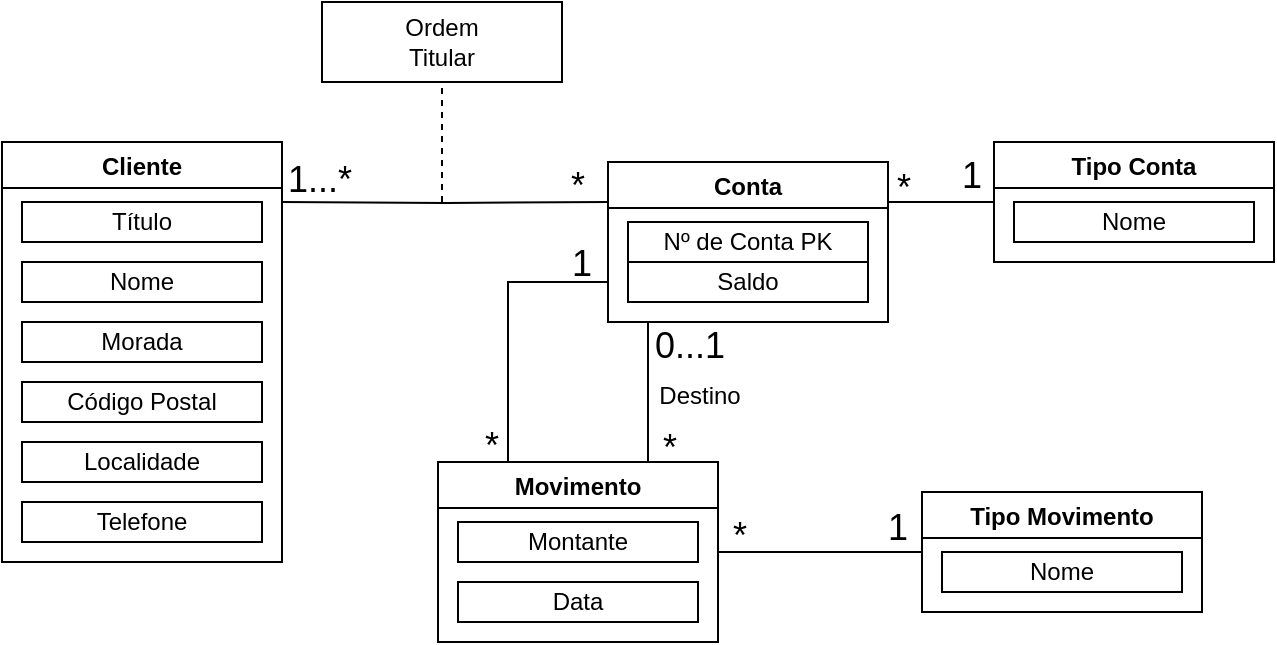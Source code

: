 <mxfile version="15.6.2" type="device"><diagram id="AZO3JEdTLvsVHXanrdpJ" name="Page-1"><mxGraphModel dx="782" dy="468" grid="1" gridSize="10" guides="1" tooltips="1" connect="1" arrows="1" fold="1" page="1" pageScale="1" pageWidth="827" pageHeight="1169" math="0" shadow="0"><root><mxCell id="0"/><mxCell id="1" parent="0"/><mxCell id="YibCEoY_qgR24e-2uJ4f-19" style="edgeStyle=orthogonalEdgeStyle;rounded=0;orthogonalLoop=1;jettySize=auto;html=1;entryX=0;entryY=0.25;entryDx=0;entryDy=0;endArrow=none;endFill=0;" parent="1" target="YibCEoY_qgR24e-2uJ4f-9" edge="1"><mxGeometry relative="1" as="geometry"><mxPoint x="200" y="110" as="sourcePoint"/></mxGeometry></mxCell><mxCell id="YibCEoY_qgR24e-2uJ4f-2" value="Cliente" style="swimlane;" parent="1" vertex="1"><mxGeometry x="60" y="80" width="140" height="210" as="geometry"/></mxCell><mxCell id="YibCEoY_qgR24e-2uJ4f-3" value="Título" style="rounded=0;whiteSpace=wrap;html=1;" parent="YibCEoY_qgR24e-2uJ4f-2" vertex="1"><mxGeometry x="10" y="30" width="120" height="20" as="geometry"/></mxCell><mxCell id="YibCEoY_qgR24e-2uJ4f-4" value="Nome" style="rounded=0;whiteSpace=wrap;html=1;" parent="YibCEoY_qgR24e-2uJ4f-2" vertex="1"><mxGeometry x="10" y="60" width="120" height="20" as="geometry"/></mxCell><mxCell id="YibCEoY_qgR24e-2uJ4f-5" value="Morada" style="rounded=0;whiteSpace=wrap;html=1;" parent="YibCEoY_qgR24e-2uJ4f-2" vertex="1"><mxGeometry x="10" y="90" width="120" height="20" as="geometry"/></mxCell><mxCell id="YibCEoY_qgR24e-2uJ4f-6" value="Código Postal" style="rounded=0;whiteSpace=wrap;html=1;" parent="YibCEoY_qgR24e-2uJ4f-2" vertex="1"><mxGeometry x="10" y="120" width="120" height="20" as="geometry"/></mxCell><mxCell id="YibCEoY_qgR24e-2uJ4f-7" value="Localidade" style="rounded=0;whiteSpace=wrap;html=1;" parent="YibCEoY_qgR24e-2uJ4f-2" vertex="1"><mxGeometry x="10" y="150" width="120" height="20" as="geometry"/></mxCell><mxCell id="YibCEoY_qgR24e-2uJ4f-8" value="Telefone" style="rounded=0;whiteSpace=wrap;html=1;" parent="YibCEoY_qgR24e-2uJ4f-2" vertex="1"><mxGeometry x="10" y="180" width="120" height="20" as="geometry"/></mxCell><mxCell id="YibCEoY_qgR24e-2uJ4f-33" style="edgeStyle=orthogonalEdgeStyle;rounded=0;orthogonalLoop=1;jettySize=auto;html=1;exitX=1;exitY=0.25;exitDx=0;exitDy=0;entryX=0;entryY=0.5;entryDx=0;entryDy=0;fontSize=18;endArrow=none;endFill=0;" parent="1" source="YibCEoY_qgR24e-2uJ4f-9" target="YibCEoY_qgR24e-2uJ4f-29" edge="1"><mxGeometry relative="1" as="geometry"/></mxCell><mxCell id="YibCEoY_qgR24e-2uJ4f-9" value="Conta" style="swimlane;" parent="1" vertex="1"><mxGeometry x="363" y="90" width="140" height="80" as="geometry"/></mxCell><mxCell id="YibCEoY_qgR24e-2uJ4f-10" value="Nº de Conta PK" style="rounded=0;whiteSpace=wrap;html=1;" parent="YibCEoY_qgR24e-2uJ4f-9" vertex="1"><mxGeometry x="10" y="30" width="120" height="20" as="geometry"/></mxCell><mxCell id="YibCEoY_qgR24e-2uJ4f-12" value="Saldo" style="rounded=0;whiteSpace=wrap;html=1;" parent="YibCEoY_qgR24e-2uJ4f-9" vertex="1"><mxGeometry x="10" y="50" width="120" height="20" as="geometry"/></mxCell><mxCell id="YibCEoY_qgR24e-2uJ4f-24" value="1...*" style="text;html=1;strokeColor=none;fillColor=none;align=center;verticalAlign=middle;whiteSpace=wrap;rounded=0;fontSize=18;" parent="1" vertex="1"><mxGeometry x="214" y="94" width="10" height="10" as="geometry"/></mxCell><mxCell id="YibCEoY_qgR24e-2uJ4f-25" value="*" style="text;html=1;strokeColor=none;fillColor=none;align=center;verticalAlign=middle;whiteSpace=wrap;rounded=0;fontSize=18;" parent="1" vertex="1"><mxGeometry x="343" y="97" width="10" height="10" as="geometry"/></mxCell><mxCell id="YibCEoY_qgR24e-2uJ4f-27" value="Ordem&lt;br&gt;Titular" style="rounded=0;whiteSpace=wrap;html=1;" parent="1" vertex="1"><mxGeometry x="220" y="10" width="120" height="40" as="geometry"/></mxCell><mxCell id="YibCEoY_qgR24e-2uJ4f-28" value="" style="endArrow=none;dashed=1;html=1;rounded=0;fontSize=18;entryX=0.5;entryY=1;entryDx=0;entryDy=0;" parent="1" target="YibCEoY_qgR24e-2uJ4f-27" edge="1"><mxGeometry width="50" height="50" relative="1" as="geometry"><mxPoint x="280" y="110" as="sourcePoint"/><mxPoint x="400" y="160" as="targetPoint"/></mxGeometry></mxCell><mxCell id="YibCEoY_qgR24e-2uJ4f-29" value="Tipo Conta" style="swimlane;startSize=23;" parent="1" vertex="1"><mxGeometry x="556" y="80" width="140" height="60" as="geometry"/></mxCell><mxCell id="YibCEoY_qgR24e-2uJ4f-30" value="Nome" style="rounded=0;whiteSpace=wrap;html=1;" parent="YibCEoY_qgR24e-2uJ4f-29" vertex="1"><mxGeometry x="10" y="30" width="120" height="20" as="geometry"/></mxCell><mxCell id="YibCEoY_qgR24e-2uJ4f-34" value="*" style="text;html=1;strokeColor=none;fillColor=none;align=center;verticalAlign=middle;whiteSpace=wrap;rounded=0;fontSize=18;" parent="1" vertex="1"><mxGeometry x="506" y="98" width="10" height="10" as="geometry"/></mxCell><mxCell id="YibCEoY_qgR24e-2uJ4f-35" value="1" style="text;html=1;strokeColor=none;fillColor=none;align=center;verticalAlign=middle;whiteSpace=wrap;rounded=0;fontSize=18;" parent="1" vertex="1"><mxGeometry x="540" y="92" width="10" height="10" as="geometry"/></mxCell><mxCell id="YibCEoY_qgR24e-2uJ4f-43" style="edgeStyle=orthogonalEdgeStyle;rounded=0;orthogonalLoop=1;jettySize=auto;html=1;exitX=1;exitY=0.5;exitDx=0;exitDy=0;fontSize=18;entryX=0;entryY=0.5;entryDx=0;entryDy=0;endArrow=none;endFill=0;" parent="1" source="YibCEoY_qgR24e-2uJ4f-36" target="YibCEoY_qgR24e-2uJ4f-38" edge="1"><mxGeometry relative="1" as="geometry"><mxPoint x="570" y="285" as="targetPoint"/></mxGeometry></mxCell><mxCell id="Ul0FWDMIeI0DGxx3x0EN-1" style="edgeStyle=orthogonalEdgeStyle;rounded=0;orthogonalLoop=1;jettySize=auto;html=1;exitX=0.75;exitY=0;exitDx=0;exitDy=0;endArrow=none;endFill=0;" edge="1" parent="1" source="YibCEoY_qgR24e-2uJ4f-36"><mxGeometry relative="1" as="geometry"><mxPoint x="383" y="170" as="targetPoint"/></mxGeometry></mxCell><mxCell id="Ul0FWDMIeI0DGxx3x0EN-2" style="edgeStyle=orthogonalEdgeStyle;rounded=0;orthogonalLoop=1;jettySize=auto;html=1;exitX=0.25;exitY=0;exitDx=0;exitDy=0;entryX=0;entryY=0.75;entryDx=0;entryDy=0;endArrow=none;endFill=0;" edge="1" parent="1" source="YibCEoY_qgR24e-2uJ4f-36" target="YibCEoY_qgR24e-2uJ4f-9"><mxGeometry relative="1" as="geometry"/></mxCell><mxCell id="YibCEoY_qgR24e-2uJ4f-36" value="Movimento" style="swimlane;startSize=23;" parent="1" vertex="1"><mxGeometry x="278" y="240" width="140" height="90" as="geometry"/></mxCell><mxCell id="YibCEoY_qgR24e-2uJ4f-37" value="Montante" style="rounded=0;whiteSpace=wrap;html=1;" parent="YibCEoY_qgR24e-2uJ4f-36" vertex="1"><mxGeometry x="10" y="30" width="120" height="20" as="geometry"/></mxCell><mxCell id="YibCEoY_qgR24e-2uJ4f-40" value="Data" style="rounded=0;whiteSpace=wrap;html=1;" parent="YibCEoY_qgR24e-2uJ4f-36" vertex="1"><mxGeometry x="10" y="60" width="120" height="20" as="geometry"/></mxCell><mxCell id="YibCEoY_qgR24e-2uJ4f-38" value="Tipo Movimento" style="swimlane;startSize=23;" parent="1" vertex="1"><mxGeometry x="520" y="255" width="140" height="60" as="geometry"/></mxCell><mxCell id="YibCEoY_qgR24e-2uJ4f-39" value="Nome" style="rounded=0;whiteSpace=wrap;html=1;" parent="YibCEoY_qgR24e-2uJ4f-38" vertex="1"><mxGeometry x="10" y="30" width="120" height="20" as="geometry"/></mxCell><mxCell id="YibCEoY_qgR24e-2uJ4f-45" value="*" style="text;html=1;strokeColor=none;fillColor=none;align=center;verticalAlign=middle;whiteSpace=wrap;rounded=0;fontSize=18;" parent="1" vertex="1"><mxGeometry x="424" y="272" width="10" height="10" as="geometry"/></mxCell><mxCell id="YibCEoY_qgR24e-2uJ4f-46" value="1" style="text;html=1;strokeColor=none;fillColor=none;align=center;verticalAlign=middle;whiteSpace=wrap;rounded=0;fontSize=18;" parent="1" vertex="1"><mxGeometry x="503" y="268" width="10" height="10" as="geometry"/></mxCell><mxCell id="Ul0FWDMIeI0DGxx3x0EN-3" value="&lt;font style=&quot;font-size: 12px&quot;&gt;Destino&lt;/font&gt;" style="text;html=1;strokeColor=none;fillColor=none;align=center;verticalAlign=middle;whiteSpace=wrap;rounded=0;fontSize=18;" vertex="1" parent="1"><mxGeometry x="404" y="200" width="10" height="10" as="geometry"/></mxCell><mxCell id="Ul0FWDMIeI0DGxx3x0EN-4" value="0...1" style="text;html=1;strokeColor=none;fillColor=none;align=center;verticalAlign=middle;whiteSpace=wrap;rounded=0;fontSize=18;" vertex="1" parent="1"><mxGeometry x="399" y="177" width="10" height="10" as="geometry"/></mxCell><mxCell id="Ul0FWDMIeI0DGxx3x0EN-5" value="*" style="text;html=1;strokeColor=none;fillColor=none;align=center;verticalAlign=middle;whiteSpace=wrap;rounded=0;fontSize=18;" vertex="1" parent="1"><mxGeometry x="389" y="228" width="10" height="10" as="geometry"/></mxCell><mxCell id="Ul0FWDMIeI0DGxx3x0EN-6" value="*" style="text;html=1;strokeColor=none;fillColor=none;align=center;verticalAlign=middle;whiteSpace=wrap;rounded=0;fontSize=18;" vertex="1" parent="1"><mxGeometry x="300" y="227" width="10" height="10" as="geometry"/></mxCell><mxCell id="Ul0FWDMIeI0DGxx3x0EN-7" value="1" style="text;html=1;strokeColor=none;fillColor=none;align=center;verticalAlign=middle;whiteSpace=wrap;rounded=0;fontSize=18;" vertex="1" parent="1"><mxGeometry x="345" y="136" width="10" height="10" as="geometry"/></mxCell></root></mxGraphModel></diagram></mxfile>